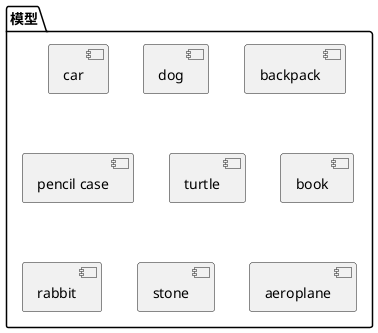 @startuml
package "模型" {
[car]
[dog]
[backpack]
[pencil case]
[turtle]
[book]
[rabbit]
[stone]
[aeroplane]
}
@enduml
